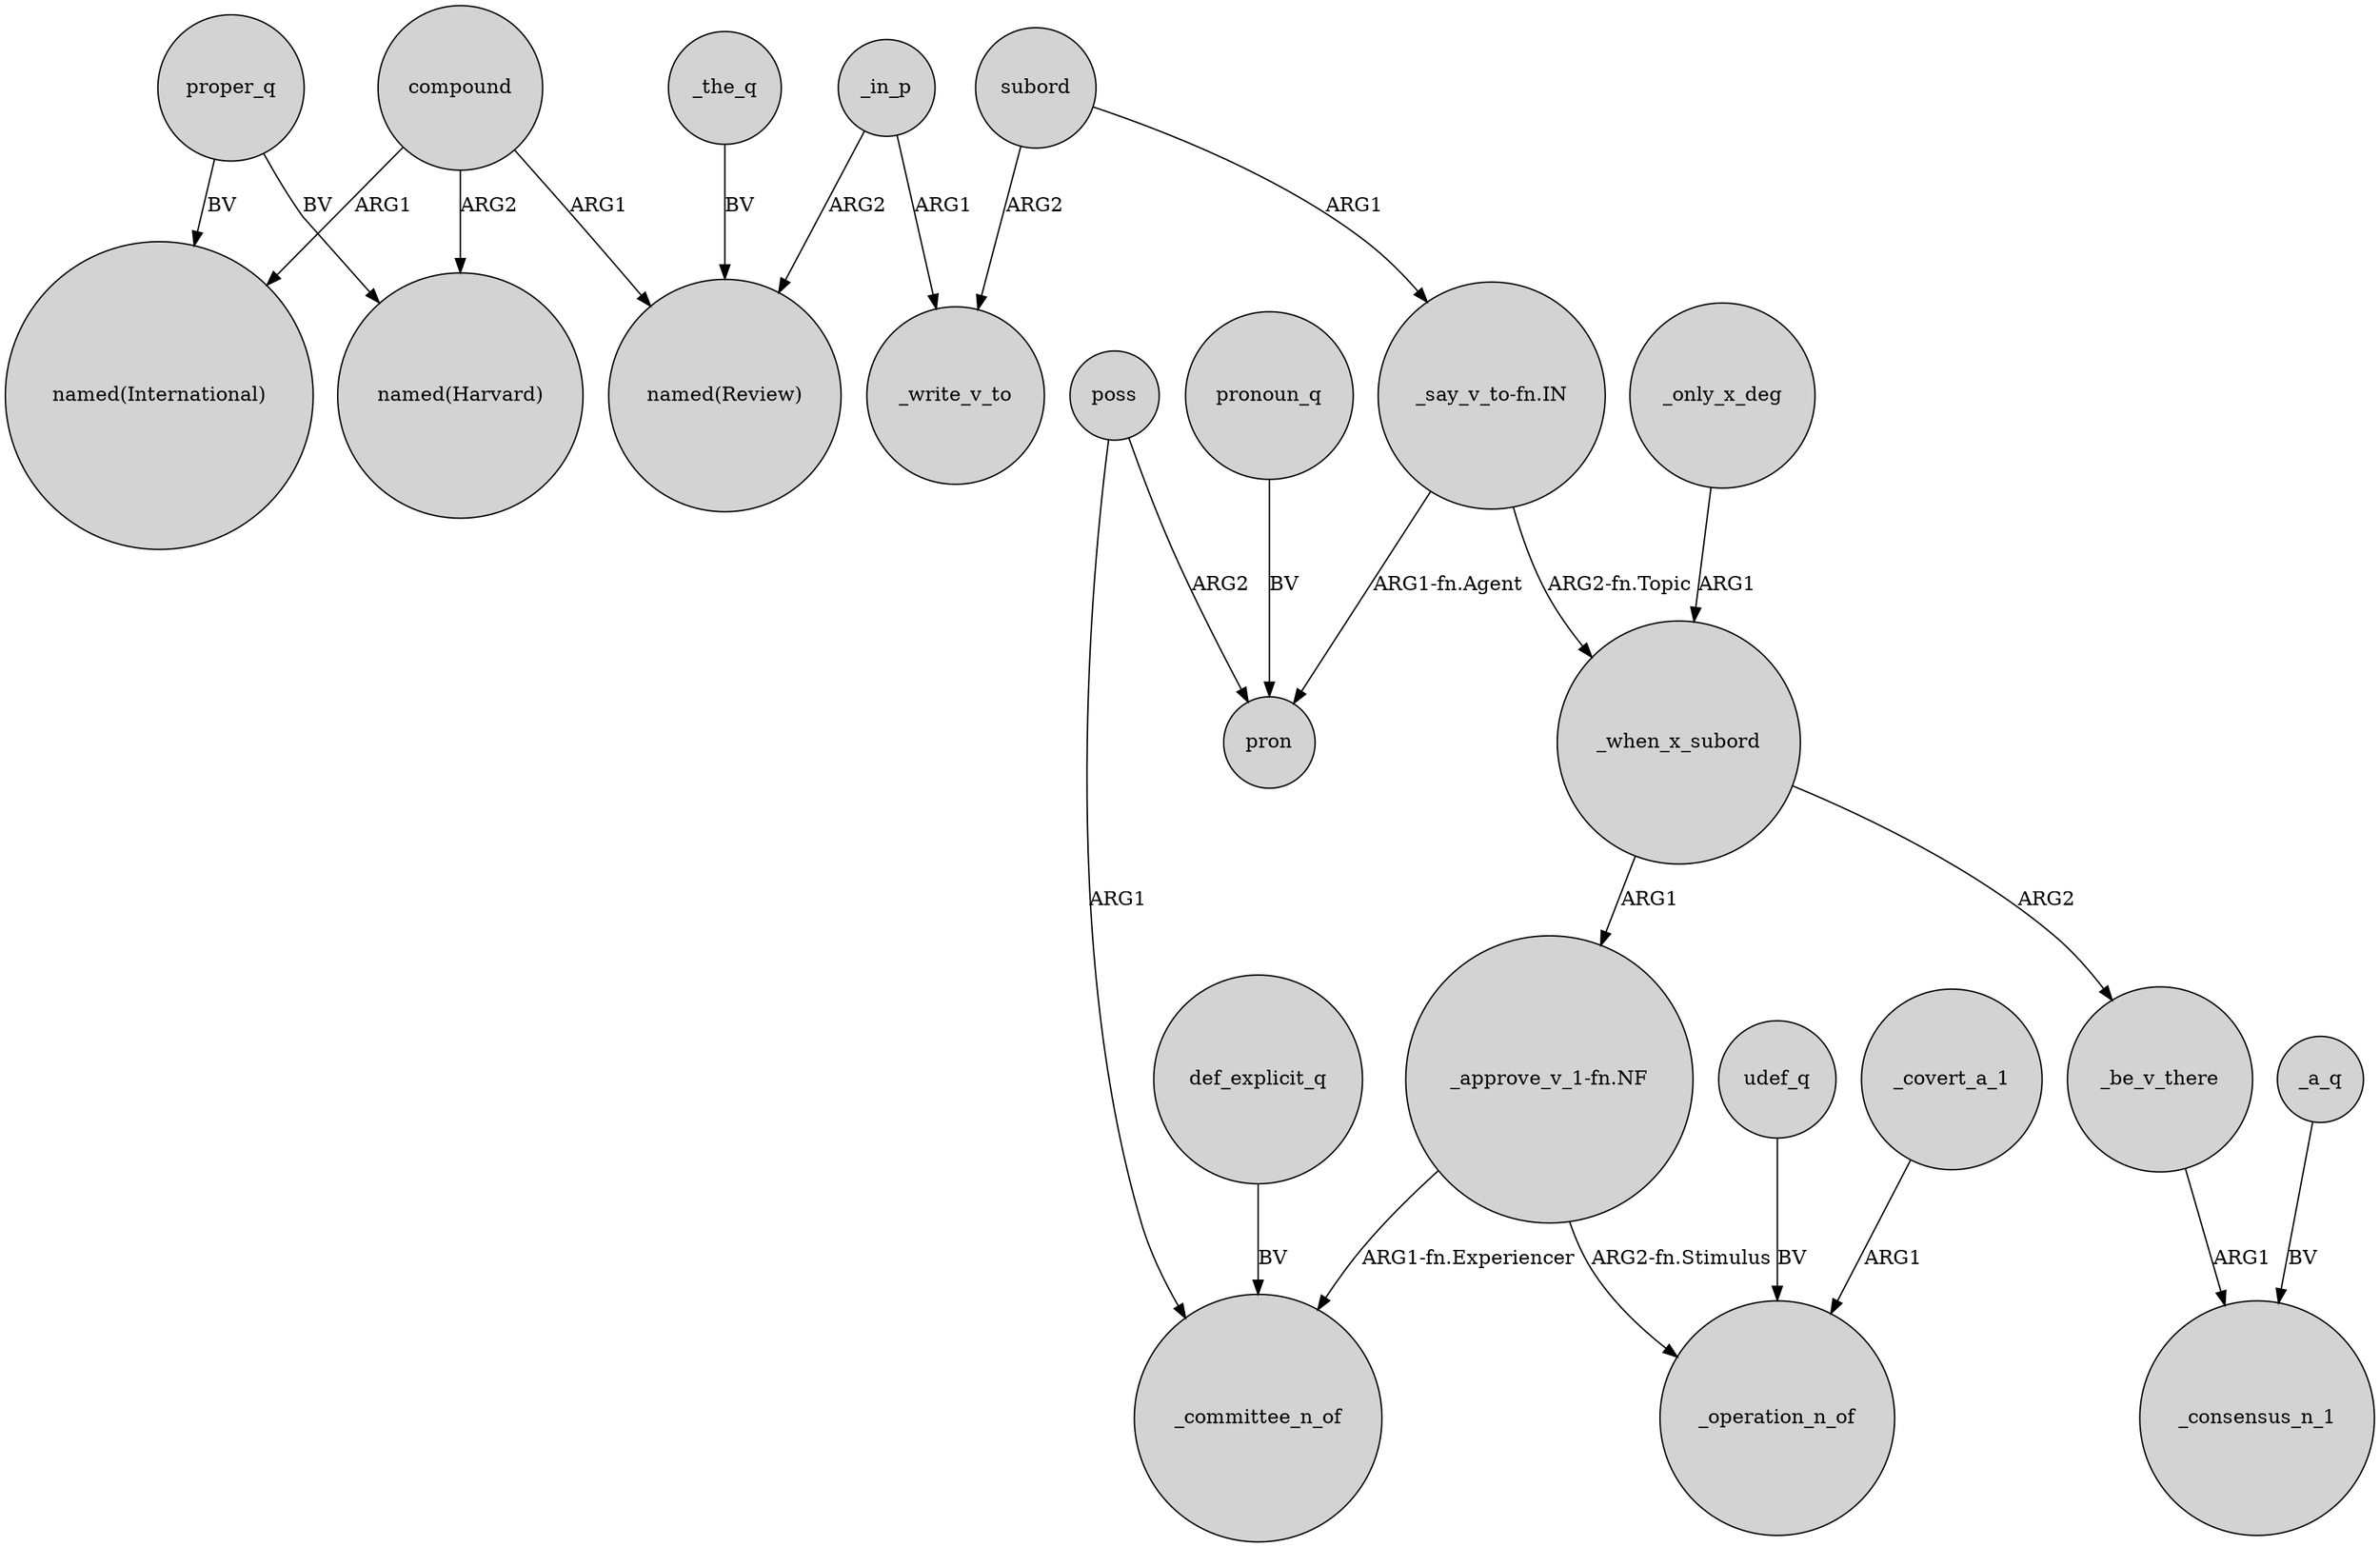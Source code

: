 digraph {
	node [shape=circle style=filled]
	compound -> "named(International)" [label=ARG1]
	def_explicit_q -> _committee_n_of [label=BV]
	_in_p -> "named(Review)" [label=ARG2]
	_be_v_there -> _consensus_n_1 [label=ARG1]
	_in_p -> _write_v_to [label=ARG1]
	poss -> pron [label=ARG2]
	compound -> "named(Harvard)" [label=ARG2]
	subord -> _write_v_to [label=ARG2]
	poss -> _committee_n_of [label=ARG1]
	_covert_a_1 -> _operation_n_of [label=ARG1]
	subord -> "_say_v_to-fn.IN" [label=ARG1]
	_a_q -> _consensus_n_1 [label=BV]
	"_approve_v_1-fn.NF" -> _operation_n_of [label="ARG2-fn.Stimulus"]
	proper_q -> "named(Harvard)" [label=BV]
	pronoun_q -> pron [label=BV]
	"_say_v_to-fn.IN" -> _when_x_subord [label="ARG2-fn.Topic"]
	_when_x_subord -> _be_v_there [label=ARG2]
	compound -> "named(Review)" [label=ARG1]
	_the_q -> "named(Review)" [label=BV]
	"_say_v_to-fn.IN" -> pron [label="ARG1-fn.Agent"]
	_when_x_subord -> "_approve_v_1-fn.NF" [label=ARG1]
	udef_q -> _operation_n_of [label=BV]
	"_approve_v_1-fn.NF" -> _committee_n_of [label="ARG1-fn.Experiencer"]
	_only_x_deg -> _when_x_subord [label=ARG1]
	proper_q -> "named(International)" [label=BV]
}
